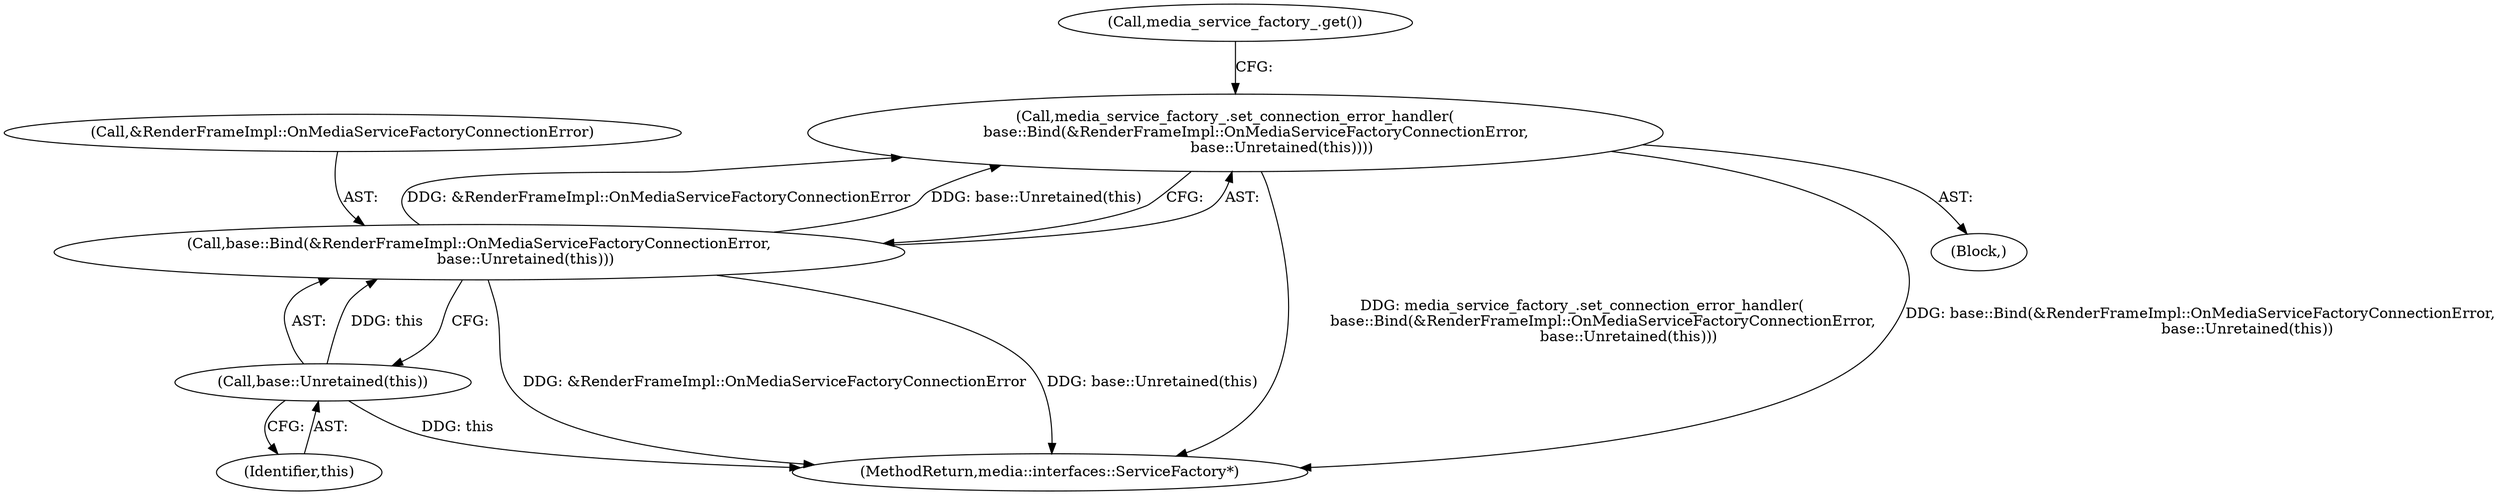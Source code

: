 digraph "0_Chrome_d926098e2e2be270c80a5ba25ab8a611b80b8556_0@API" {
"1000134" [label="(Call,media_service_factory_.set_connection_error_handler(\n         base::Bind(&RenderFrameImpl::OnMediaServiceFactoryConnectionError,\n                    base::Unretained(this))))"];
"1000135" [label="(Call,base::Bind(&RenderFrameImpl::OnMediaServiceFactoryConnectionError,\n                    base::Unretained(this)))"];
"1000138" [label="(Call,base::Unretained(this))"];
"1000141" [label="(Call,media_service_factory_.get())"];
"1000135" [label="(Call,base::Bind(&RenderFrameImpl::OnMediaServiceFactoryConnectionError,\n                    base::Unretained(this)))"];
"1000136" [label="(Call,&RenderFrameImpl::OnMediaServiceFactoryConnectionError)"];
"1000134" [label="(Call,media_service_factory_.set_connection_error_handler(\n         base::Bind(&RenderFrameImpl::OnMediaServiceFactoryConnectionError,\n                    base::Unretained(this))))"];
"1000138" [label="(Call,base::Unretained(this))"];
"1000105" [label="(Block,)"];
"1000142" [label="(MethodReturn,media::interfaces::ServiceFactory*)"];
"1000139" [label="(Identifier,this)"];
"1000134" -> "1000105"  [label="AST: "];
"1000134" -> "1000135"  [label="CFG: "];
"1000135" -> "1000134"  [label="AST: "];
"1000141" -> "1000134"  [label="CFG: "];
"1000134" -> "1000142"  [label="DDG: media_service_factory_.set_connection_error_handler(\n         base::Bind(&RenderFrameImpl::OnMediaServiceFactoryConnectionError,\n                    base::Unretained(this)))"];
"1000134" -> "1000142"  [label="DDG: base::Bind(&RenderFrameImpl::OnMediaServiceFactoryConnectionError,\n                    base::Unretained(this))"];
"1000135" -> "1000134"  [label="DDG: &RenderFrameImpl::OnMediaServiceFactoryConnectionError"];
"1000135" -> "1000134"  [label="DDG: base::Unretained(this)"];
"1000135" -> "1000138"  [label="CFG: "];
"1000136" -> "1000135"  [label="AST: "];
"1000138" -> "1000135"  [label="AST: "];
"1000135" -> "1000142"  [label="DDG: &RenderFrameImpl::OnMediaServiceFactoryConnectionError"];
"1000135" -> "1000142"  [label="DDG: base::Unretained(this)"];
"1000138" -> "1000135"  [label="DDG: this"];
"1000138" -> "1000139"  [label="CFG: "];
"1000139" -> "1000138"  [label="AST: "];
"1000138" -> "1000142"  [label="DDG: this"];
}
